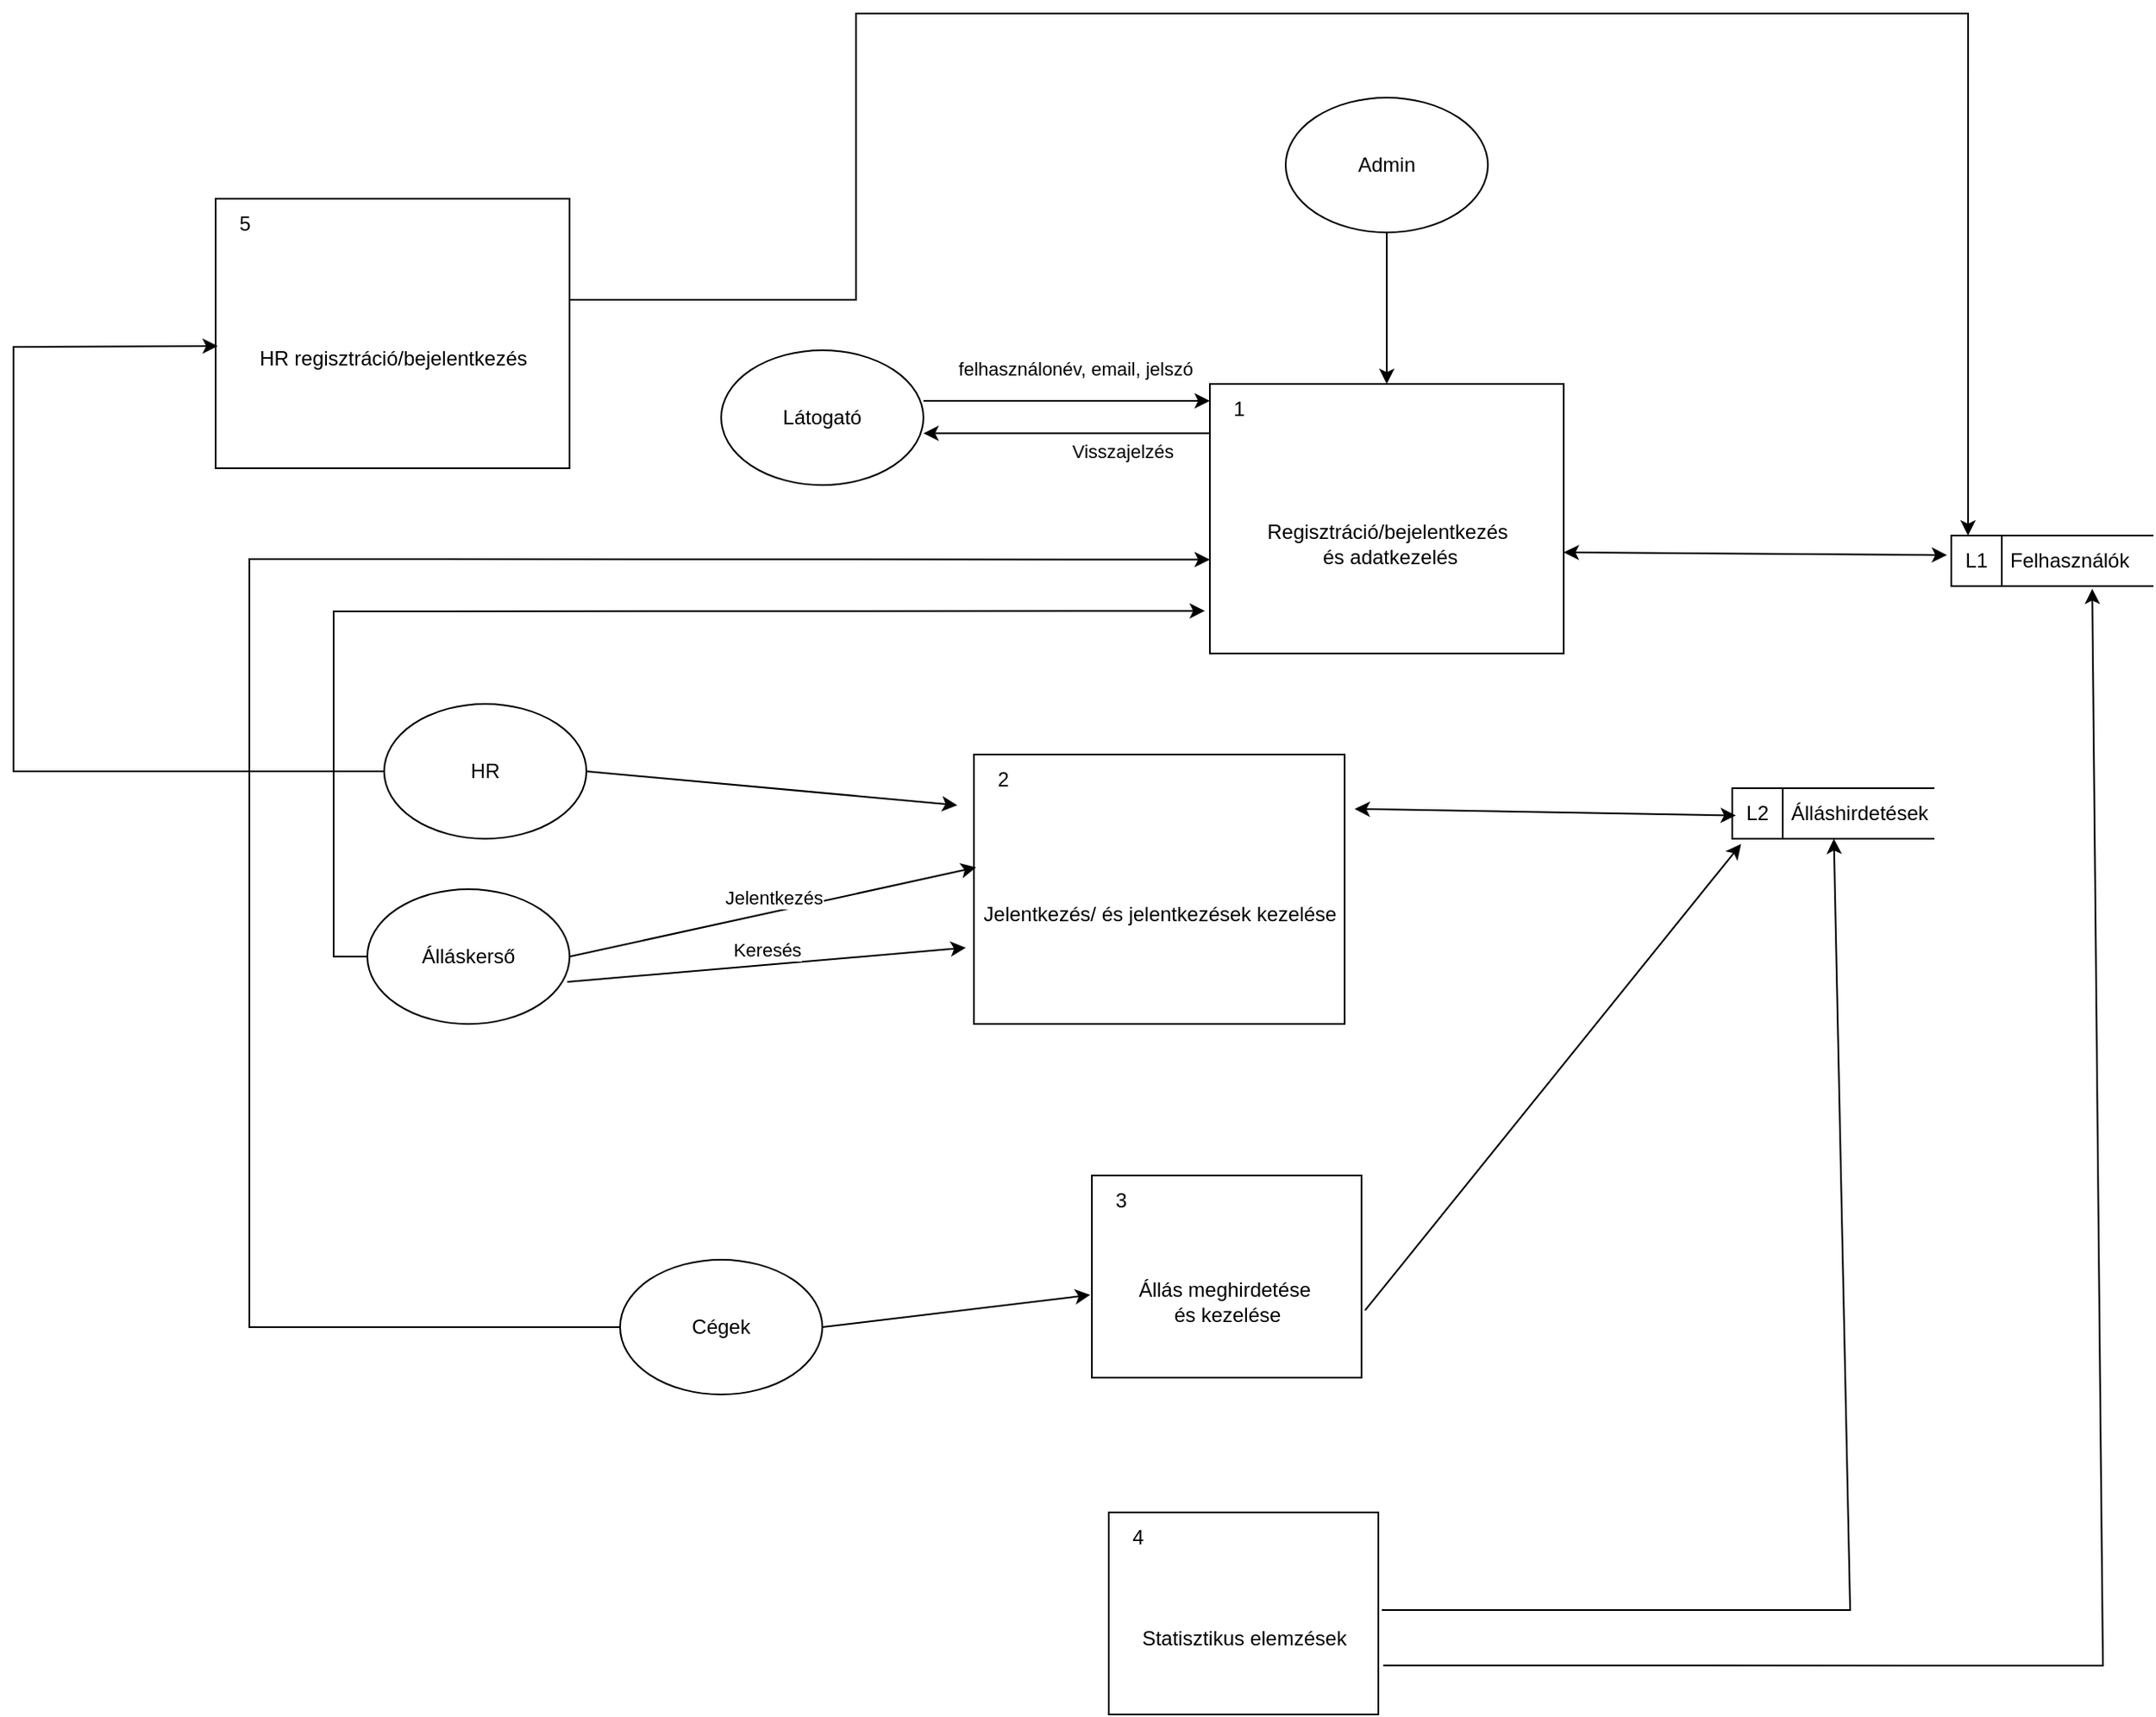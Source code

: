 <mxfile version="20.8.20" type="device"><diagram name="Page-1" id="gk0Ktig-1UqgjnVva1Uk"><mxGraphModel dx="1843" dy="864" grid="1" gridSize="10" guides="1" tooltips="1" connect="1" arrows="1" fold="1" page="1" pageScale="1" pageWidth="2339" pageHeight="3300" math="0" shadow="0"><root><mxCell id="0"/><mxCell id="1" parent="0"/><mxCell id="vB95sIkBJL3p24Vsk40L-34" value="&lt;div&gt;Regisztráció/bejelentkezés&lt;/div&gt;&lt;div&gt;&amp;nbsp;és adatkezelés&lt;/div&gt;" style="html=1;dashed=0;whitespace=wrap;shape=mxgraph.dfd.process;align=center;container=1;collapsible=0;spacingTop=30;" vertex="1" parent="1"><mxGeometry x="1170" y="640" width="210" height="160" as="geometry"/></mxCell><mxCell id="vB95sIkBJL3p24Vsk40L-35" value="1" style="text;html=1;strokeColor=none;fillColor=none;align=center;verticalAlign=middle;whiteSpace=wrap;rounded=0;movable=0;resizable=0;rotatable=0;cloneable=0;deletable=0;connectable=0;allowArrows=0;pointerEvents=1;" vertex="1" parent="vB95sIkBJL3p24Vsk40L-34"><mxGeometry width="35" height="30" as="geometry"/></mxCell><mxCell id="vB95sIkBJL3p24Vsk40L-36" value="" style="text;html=1;strokeColor=none;fillColor=none;align=left;verticalAlign=middle;whiteSpace=wrap;rounded=0;movable=0;resizable=0;connectable=0;allowArrows=0;rotatable=0;cloneable=0;deletable=0;spacingLeft=6;autosize=1;resizeWidth=0;" vertex="1" parent="vB95sIkBJL3p24Vsk40L-34"><mxGeometry x="35" y="-5" width="50" height="40" as="geometry"/></mxCell><mxCell id="vB95sIkBJL3p24Vsk40L-37" value="" style="endArrow=classic;startArrow=classic;html=1;rounded=0;verticalAlign=bottom;entryX=-0.021;entryY=0.387;entryDx=0;entryDy=0;entryPerimeter=0;" edge="1" parent="vB95sIkBJL3p24Vsk40L-34" target="vB95sIkBJL3p24Vsk40L-40"><mxGeometry x="0.333" width="50" height="50" relative="1" as="geometry"><mxPoint x="210" y="100" as="sourcePoint"/><mxPoint x="161.673" y="84.211" as="targetPoint"/><mxPoint as="offset"/></mxGeometry></mxCell><mxCell id="vB95sIkBJL3p24Vsk40L-38" value="Cégek" style="ellipse;whiteSpace=wrap;html=1;" vertex="1" parent="1"><mxGeometry x="820" y="1160" width="120" height="80" as="geometry"/></mxCell><mxCell id="vB95sIkBJL3p24Vsk40L-39" value="Álláskerső" style="ellipse;whiteSpace=wrap;html=1;" vertex="1" parent="1"><mxGeometry x="670" y="940" width="120" height="80" as="geometry"/></mxCell><mxCell id="vB95sIkBJL3p24Vsk40L-40" value="Felhasználók" style="html=1;dashed=0;whitespace=wrap;shape=mxgraph.dfd.dataStoreID;align=left;spacingLeft=33;container=1;collapsible=0;autosize=0;" vertex="1" parent="1"><mxGeometry x="1610" y="730" width="120" height="30" as="geometry"/></mxCell><mxCell id="vB95sIkBJL3p24Vsk40L-41" value="L1" style="text;html=1;strokeColor=none;fillColor=none;align=center;verticalAlign=middle;whiteSpace=wrap;rounded=0;movable=0;resizable=0;rotatable=0;cloneable=0;deletable=0;allowArrows=0;connectable=0;" vertex="1" parent="vB95sIkBJL3p24Vsk40L-40"><mxGeometry width="30" height="30" as="geometry"/></mxCell><mxCell id="vB95sIkBJL3p24Vsk40L-42" value="Admin" style="ellipse;whiteSpace=wrap;html=1;" vertex="1" parent="1"><mxGeometry x="1215" y="470" width="120" height="80" as="geometry"/></mxCell><mxCell id="vB95sIkBJL3p24Vsk40L-43" value="Visszajelzés" style="endArrow=classic;html=1;rounded=0;verticalAlign=bottom;" edge="1" parent="1"><mxGeometry x="-0.39" y="20" width="50" height="50" relative="1" as="geometry"><mxPoint x="1170" y="669.29" as="sourcePoint"/><mxPoint x="1000" y="669.29" as="targetPoint"/><Array as="points"/><mxPoint as="offset"/></mxGeometry></mxCell><mxCell id="vB95sIkBJL3p24Vsk40L-44" value="felhasználonév, email, jelszó" style="endArrow=classic;html=1;rounded=0;verticalAlign=bottom;" edge="1" parent="1"><mxGeometry x="0.059" y="10" width="50" height="50" relative="1" as="geometry"><mxPoint x="1000" y="650" as="sourcePoint"/><mxPoint x="1170" y="650" as="targetPoint"/><Array as="points"/><mxPoint as="offset"/></mxGeometry></mxCell><mxCell id="vB95sIkBJL3p24Vsk40L-45" value="Jelentkezés/ és jelentkezések kezelése" style="html=1;dashed=0;whitespace=wrap;shape=mxgraph.dfd.process;align=center;container=1;collapsible=0;spacingTop=30;" vertex="1" parent="1"><mxGeometry x="1030" y="860" width="220" height="160" as="geometry"/></mxCell><mxCell id="vB95sIkBJL3p24Vsk40L-46" value="2" style="text;html=1;strokeColor=none;fillColor=none;align=center;verticalAlign=middle;whiteSpace=wrap;rounded=0;movable=0;resizable=0;rotatable=0;cloneable=0;deletable=0;connectable=0;allowArrows=0;pointerEvents=1;" vertex="1" parent="vB95sIkBJL3p24Vsk40L-45"><mxGeometry width="35" height="30" as="geometry"/></mxCell><mxCell id="vB95sIkBJL3p24Vsk40L-47" value="" style="text;html=1;strokeColor=none;fillColor=none;align=left;verticalAlign=middle;whiteSpace=wrap;rounded=0;movable=0;resizable=0;connectable=0;allowArrows=0;rotatable=0;cloneable=0;deletable=0;spacingLeft=6;autosize=1;resizeWidth=0;" vertex="1" parent="vB95sIkBJL3p24Vsk40L-45"><mxGeometry x="35" y="-5" width="50" height="40" as="geometry"/></mxCell><mxCell id="vB95sIkBJL3p24Vsk40L-48" value="Álláshirdetések" style="html=1;dashed=0;whitespace=wrap;shape=mxgraph.dfd.dataStoreID;align=left;spacingLeft=33;container=1;collapsible=0;autosize=0;" vertex="1" parent="1"><mxGeometry x="1480" y="880" width="120" height="30" as="geometry"/></mxCell><mxCell id="vB95sIkBJL3p24Vsk40L-49" value="L2" style="text;html=1;strokeColor=none;fillColor=none;align=center;verticalAlign=middle;whiteSpace=wrap;rounded=0;movable=0;resizable=0;rotatable=0;cloneable=0;deletable=0;allowArrows=0;connectable=0;" vertex="1" parent="vB95sIkBJL3p24Vsk40L-48"><mxGeometry width="30" height="30" as="geometry"/></mxCell><mxCell id="vB95sIkBJL3p24Vsk40L-50" value="HR" style="ellipse;whiteSpace=wrap;html=1;" vertex="1" parent="1"><mxGeometry x="680" y="830" width="120" height="80" as="geometry"/></mxCell><mxCell id="vB95sIkBJL3p24Vsk40L-51" value="" style="endArrow=classic;html=1;rounded=0;verticalAlign=bottom;exitX=1;exitY=0.5;exitDx=0;exitDy=0;entryX=-0.045;entryY=0.188;entryDx=0;entryDy=0;entryPerimeter=0;" edge="1" parent="1" source="vB95sIkBJL3p24Vsk40L-50" target="vB95sIkBJL3p24Vsk40L-45"><mxGeometry x="0.003" width="50" height="50" relative="1" as="geometry"><mxPoint x="1130" y="1340" as="sourcePoint"/><mxPoint x="920" y="870" as="targetPoint"/><Array as="points"/><mxPoint as="offset"/></mxGeometry></mxCell><mxCell id="vB95sIkBJL3p24Vsk40L-52" value="" style="endArrow=classic;html=1;rounded=0;verticalAlign=bottom;exitX=0.5;exitY=1;exitDx=0;exitDy=0;" edge="1" parent="1" source="vB95sIkBJL3p24Vsk40L-42"><mxGeometry width="50" height="50" relative="1" as="geometry"><mxPoint x="880" y="820" as="sourcePoint"/><mxPoint x="1275" y="640" as="targetPoint"/></mxGeometry></mxCell><mxCell id="vB95sIkBJL3p24Vsk40L-53" value="Látogató" style="ellipse;whiteSpace=wrap;html=1;" vertex="1" parent="1"><mxGeometry x="880" y="620" width="120" height="80" as="geometry"/></mxCell><mxCell id="vB95sIkBJL3p24Vsk40L-54" value="Jelentkezés" style="endArrow=classic;html=1;rounded=0;verticalAlign=bottom;exitX=1;exitY=0.5;exitDx=0;exitDy=0;entryX=0.006;entryY=0.419;entryDx=0;entryDy=0;entryPerimeter=0;" edge="1" parent="1" source="vB95sIkBJL3p24Vsk40L-39" target="vB95sIkBJL3p24Vsk40L-45"><mxGeometry width="50" height="50" relative="1" as="geometry"><mxPoint x="830" y="1605.49" as="sourcePoint"/><mxPoint x="1105" y="1521.289" as="targetPoint"/></mxGeometry></mxCell><mxCell id="vB95sIkBJL3p24Vsk40L-55" value="Keresés" style="endArrow=classic;html=1;rounded=0;verticalAlign=bottom;exitX=0.989;exitY=0.688;exitDx=0;exitDy=0;exitPerimeter=0;entryX=-0.022;entryY=0.717;entryDx=0;entryDy=0;entryPerimeter=0;" edge="1" parent="1" source="vB95sIkBJL3p24Vsk40L-39" target="vB95sIkBJL3p24Vsk40L-45"><mxGeometry width="50" height="50" relative="1" as="geometry"><mxPoint x="840" y="1560" as="sourcePoint"/><mxPoint x="1105" y="1661.944" as="targetPoint"/></mxGeometry></mxCell><mxCell id="vB95sIkBJL3p24Vsk40L-59" value="" style="endArrow=classic;html=1;rounded=0;verticalAlign=bottom;exitX=1;exitY=0.5;exitDx=0;exitDy=0;entryX=-0.006;entryY=0.424;entryDx=0;entryDy=0;entryPerimeter=0;" edge="1" parent="1" source="vB95sIkBJL3p24Vsk40L-38"><mxGeometry width="50" height="50" relative="1" as="geometry"><mxPoint x="1400" y="1020" as="sourcePoint"/><mxPoint x="1099.04" y="1180.88" as="targetPoint"/></mxGeometry></mxCell><mxCell id="vB95sIkBJL3p24Vsk40L-60" value="" style="endArrow=classic;html=1;rounded=0;verticalAlign=bottom;exitX=1.013;exitY=0.483;exitDx=0;exitDy=0;exitPerimeter=0;" edge="1" parent="1" source="vB95sIkBJL3p24Vsk40L-61" target="vB95sIkBJL3p24Vsk40L-48"><mxGeometry x="0.0" width="50" height="50" relative="1" as="geometry"><mxPoint x="1751.92" y="1626.52" as="sourcePoint"/><mxPoint x="1930" y="1625" as="targetPoint"/><Array as="points"><mxPoint x="1550" y="1368"/></Array><mxPoint as="offset"/></mxGeometry></mxCell><mxCell id="vB95sIkBJL3p24Vsk40L-61" value="Statisztikus elemzések" style="html=1;dashed=0;whitespace=wrap;shape=mxgraph.dfd.process2;align=center;container=1;collapsible=0;spacingTop=30;" vertex="1" parent="1"><mxGeometry x="1110" y="1310" width="160" height="120" as="geometry"/></mxCell><mxCell id="vB95sIkBJL3p24Vsk40L-62" value="4" style="text;html=1;strokeColor=none;fillColor=none;align=center;verticalAlign=middle;whiteSpace=wrap;rounded=0;connectable=0;allowArrows=0;editable=1;movable=0;resizable=0;rotatable=0;deletable=0;locked=0;cloneable=0;" vertex="1" parent="vB95sIkBJL3p24Vsk40L-61"><mxGeometry width="35" height="30" as="geometry"/></mxCell><mxCell id="vB95sIkBJL3p24Vsk40L-63" value="" style="text;strokeColor=none;fillColor=none;align=left;verticalAlign=middle;whiteSpace=wrap;rounded=0;autosize=1;connectable=0;allowArrows=0;movable=0;resizable=0;rotatable=0;deletable=0;cloneable=0;spacingLeft=6;fontStyle=0;html=1;" vertex="1" parent="vB95sIkBJL3p24Vsk40L-61"><mxGeometry x="35" y="-5" width="50" height="40" as="geometry"/></mxCell><mxCell id="vB95sIkBJL3p24Vsk40L-64" value="" style="endArrow=classic;html=1;rounded=0;verticalAlign=bottom;entryX=0.697;entryY=1.054;entryDx=0;entryDy=0;entryPerimeter=0;exitX=1.018;exitY=0.757;exitDx=0;exitDy=0;exitPerimeter=0;" edge="1" parent="1" source="vB95sIkBJL3p24Vsk40L-61" target="vB95sIkBJL3p24Vsk40L-40"><mxGeometry width="50" height="50" relative="1" as="geometry"><mxPoint x="1750" y="1680" as="sourcePoint"/><mxPoint x="1870" y="1680" as="targetPoint"/><Array as="points"><mxPoint x="1700" y="1401"/></Array></mxGeometry></mxCell><mxCell id="vB95sIkBJL3p24Vsk40L-65" value="" style="endArrow=classic;startArrow=classic;html=1;rounded=0;verticalAlign=bottom;exitX=1.027;exitY=0.202;exitDx=0;exitDy=0;exitPerimeter=0;entryX=0.018;entryY=0.541;entryDx=0;entryDy=0;entryPerimeter=0;" edge="1" parent="1" source="vB95sIkBJL3p24Vsk40L-45" target="vB95sIkBJL3p24Vsk40L-48"><mxGeometry width="50" height="50" relative="1" as="geometry"><mxPoint x="1155.676" y="1232.385" as="sourcePoint"/><mxPoint x="1227.027" y="1232.385" as="targetPoint"/></mxGeometry></mxCell><mxCell id="vB95sIkBJL3p24Vsk40L-66" value="" style="endArrow=classic;html=1;rounded=0;verticalAlign=bottom;exitX=1.013;exitY=0.501;exitDx=0;exitDy=0;exitPerimeter=0;entryX=0.044;entryY=1.105;entryDx=0;entryDy=0;entryPerimeter=0;" edge="1" parent="1" target="vB95sIkBJL3p24Vsk40L-48"><mxGeometry width="50" height="50" relative="1" as="geometry"><mxPoint x="1262.08" y="1190.12" as="sourcePoint"/><mxPoint x="1490" y="980" as="targetPoint"/></mxGeometry></mxCell><mxCell id="vB95sIkBJL3p24Vsk40L-67" value="&lt;div&gt;Állás meghirdetése&amp;nbsp;&lt;/div&gt;&lt;div&gt;és kezelése&lt;/div&gt;" style="html=1;dashed=0;whitespace=wrap;shape=mxgraph.dfd.process;align=center;container=1;collapsible=0;spacingTop=30;" vertex="1" parent="1"><mxGeometry x="1100" y="1110" width="160" height="120" as="geometry"/></mxCell><mxCell id="vB95sIkBJL3p24Vsk40L-68" value="3" style="text;html=1;strokeColor=none;fillColor=none;align=center;verticalAlign=middle;whiteSpace=wrap;rounded=0;movable=0;resizable=0;rotatable=0;cloneable=0;deletable=0;connectable=0;allowArrows=0;pointerEvents=1;" vertex="1" parent="vB95sIkBJL3p24Vsk40L-67"><mxGeometry width="35" height="30" as="geometry"/></mxCell><mxCell id="vB95sIkBJL3p24Vsk40L-69" value="" style="text;html=1;strokeColor=none;fillColor=none;align=left;verticalAlign=middle;whiteSpace=wrap;rounded=0;movable=0;resizable=0;connectable=0;allowArrows=0;rotatable=0;cloneable=0;deletable=0;spacingLeft=6;autosize=1;resizeWidth=0;" vertex="1" parent="vB95sIkBJL3p24Vsk40L-67"><mxGeometry x="35" y="-5" width="50" height="40" as="geometry"/></mxCell><mxCell id="vB95sIkBJL3p24Vsk40L-71" value="" style="endArrow=classic;html=1;rounded=0;verticalAlign=bottom;exitX=0;exitY=0.5;exitDx=0;exitDy=0;" edge="1" parent="1" source="vB95sIkBJL3p24Vsk40L-38"><mxGeometry width="50" height="50" relative="1" as="geometry"><mxPoint x="1050" y="744.29" as="sourcePoint"/><mxPoint x="1170" y="744.29" as="targetPoint"/><Array as="points"><mxPoint x="600" y="1200"/><mxPoint x="600" y="744"/></Array></mxGeometry></mxCell><mxCell id="vB95sIkBJL3p24Vsk40L-72" value="" style="endArrow=classic;html=1;rounded=0;verticalAlign=bottom;exitX=0;exitY=0.5;exitDx=0;exitDy=0;entryX=-0.014;entryY=0.842;entryDx=0;entryDy=0;entryPerimeter=0;" edge="1" parent="1" source="vB95sIkBJL3p24Vsk40L-39" target="vB95sIkBJL3p24Vsk40L-34"><mxGeometry width="50" height="50" relative="1" as="geometry"><mxPoint x="1220" y="920" as="sourcePoint"/><mxPoint x="1340" y="920" as="targetPoint"/><Array as="points"><mxPoint x="650" y="980"/><mxPoint x="650" y="775"/></Array></mxGeometry></mxCell><mxCell id="vB95sIkBJL3p24Vsk40L-73" value="HR regisztráció/bejelentkezés" style="html=1;dashed=0;whitespace=wrap;shape=mxgraph.dfd.process;align=center;container=1;collapsible=0;spacingTop=30;" vertex="1" parent="1"><mxGeometry x="580" y="530" width="210" height="160" as="geometry"/></mxCell><mxCell id="vB95sIkBJL3p24Vsk40L-74" value="5" style="text;html=1;strokeColor=none;fillColor=none;align=center;verticalAlign=middle;whiteSpace=wrap;rounded=0;movable=0;resizable=0;rotatable=0;cloneable=0;deletable=0;connectable=0;allowArrows=0;pointerEvents=1;" vertex="1" parent="vB95sIkBJL3p24Vsk40L-73"><mxGeometry width="35" height="30" as="geometry"/></mxCell><mxCell id="vB95sIkBJL3p24Vsk40L-75" value="" style="text;html=1;strokeColor=none;fillColor=none;align=left;verticalAlign=middle;whiteSpace=wrap;rounded=0;movable=0;resizable=0;connectable=0;allowArrows=0;rotatable=0;cloneable=0;deletable=0;spacingLeft=6;autosize=1;resizeWidth=0;" vertex="1" parent="vB95sIkBJL3p24Vsk40L-73"><mxGeometry x="35" y="-5" width="50" height="40" as="geometry"/></mxCell><mxCell id="vB95sIkBJL3p24Vsk40L-77" value="" style="endArrow=classic;html=1;rounded=0;verticalAlign=bottom;exitX=0;exitY=0.5;exitDx=0;exitDy=0;entryX=0.006;entryY=0.547;entryDx=0;entryDy=0;entryPerimeter=0;" edge="1" parent="1" source="vB95sIkBJL3p24Vsk40L-50" target="vB95sIkBJL3p24Vsk40L-73"><mxGeometry width="50" height="50" relative="1" as="geometry"><mxPoint x="1220" y="870" as="sourcePoint"/><mxPoint x="1340" y="870" as="targetPoint"/><Array as="points"><mxPoint x="460" y="870"/><mxPoint x="460" y="618"/></Array></mxGeometry></mxCell><mxCell id="vB95sIkBJL3p24Vsk40L-78" value="" style="endArrow=classic;html=1;rounded=0;verticalAlign=bottom;entryX=0.083;entryY=0;entryDx=0;entryDy=0;entryPerimeter=0;" edge="1" parent="1" target="vB95sIkBJL3p24Vsk40L-40"><mxGeometry width="50" height="50" relative="1" as="geometry"><mxPoint x="790" y="590" as="sourcePoint"/><mxPoint x="910" y="590" as="targetPoint"/><Array as="points"><mxPoint x="960" y="590"/><mxPoint x="960" y="420"/><mxPoint x="1620" y="420"/></Array></mxGeometry></mxCell></root></mxGraphModel></diagram></mxfile>